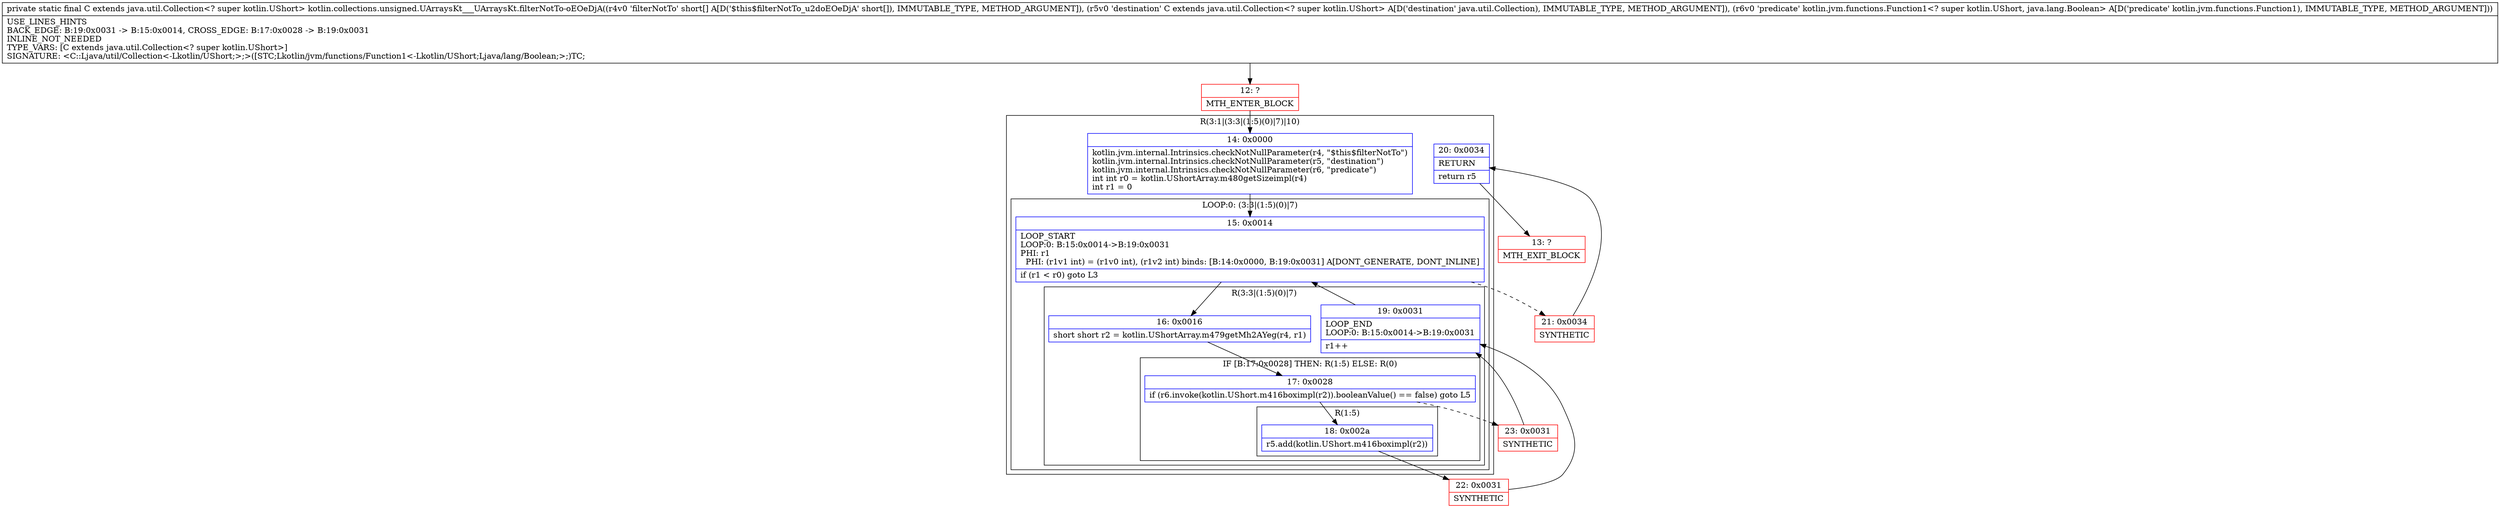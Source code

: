digraph "CFG forkotlin.collections.unsigned.UArraysKt___UArraysKt.filterNotTo\-oEOeDjA([SLjava\/util\/Collection;Lkotlin\/jvm\/functions\/Function1;)Ljava\/util\/Collection;" {
subgraph cluster_Region_1450025437 {
label = "R(3:1|(3:3|(1:5)(0)|7)|10)";
node [shape=record,color=blue];
Node_14 [shape=record,label="{14\:\ 0x0000|kotlin.jvm.internal.Intrinsics.checkNotNullParameter(r4, \"$this$filterNotTo\")\lkotlin.jvm.internal.Intrinsics.checkNotNullParameter(r5, \"destination\")\lkotlin.jvm.internal.Intrinsics.checkNotNullParameter(r6, \"predicate\")\lint int r0 = kotlin.UShortArray.m480getSizeimpl(r4)\lint r1 = 0\l}"];
subgraph cluster_LoopRegion_355291876 {
label = "LOOP:0: (3:3|(1:5)(0)|7)";
node [shape=record,color=blue];
Node_15 [shape=record,label="{15\:\ 0x0014|LOOP_START\lLOOP:0: B:15:0x0014\-\>B:19:0x0031\lPHI: r1 \l  PHI: (r1v1 int) = (r1v0 int), (r1v2 int) binds: [B:14:0x0000, B:19:0x0031] A[DONT_GENERATE, DONT_INLINE]\l|if (r1 \< r0) goto L3\l}"];
subgraph cluster_Region_1032802194 {
label = "R(3:3|(1:5)(0)|7)";
node [shape=record,color=blue];
Node_16 [shape=record,label="{16\:\ 0x0016|short short r2 = kotlin.UShortArray.m479getMh2AYeg(r4, r1)\l}"];
subgraph cluster_IfRegion_388248812 {
label = "IF [B:17:0x0028] THEN: R(1:5) ELSE: R(0)";
node [shape=record,color=blue];
Node_17 [shape=record,label="{17\:\ 0x0028|if (r6.invoke(kotlin.UShort.m416boximpl(r2)).booleanValue() == false) goto L5\l}"];
subgraph cluster_Region_754715804 {
label = "R(1:5)";
node [shape=record,color=blue];
Node_18 [shape=record,label="{18\:\ 0x002a|r5.add(kotlin.UShort.m416boximpl(r2))\l}"];
}
subgraph cluster_Region_232595918 {
label = "R(0)";
node [shape=record,color=blue];
}
}
Node_19 [shape=record,label="{19\:\ 0x0031|LOOP_END\lLOOP:0: B:15:0x0014\-\>B:19:0x0031\l|r1++\l}"];
}
}
Node_20 [shape=record,label="{20\:\ 0x0034|RETURN\l|return r5\l}"];
}
Node_12 [shape=record,color=red,label="{12\:\ ?|MTH_ENTER_BLOCK\l}"];
Node_22 [shape=record,color=red,label="{22\:\ 0x0031|SYNTHETIC\l}"];
Node_23 [shape=record,color=red,label="{23\:\ 0x0031|SYNTHETIC\l}"];
Node_21 [shape=record,color=red,label="{21\:\ 0x0034|SYNTHETIC\l}"];
Node_13 [shape=record,color=red,label="{13\:\ ?|MTH_EXIT_BLOCK\l}"];
MethodNode[shape=record,label="{private static final C extends java.util.Collection\<? super kotlin.UShort\> kotlin.collections.unsigned.UArraysKt___UArraysKt.filterNotTo\-oEOeDjA((r4v0 'filterNotTo' short[] A[D('$this$filterNotTo_u2doEOeDjA' short[]), IMMUTABLE_TYPE, METHOD_ARGUMENT]), (r5v0 'destination' C extends java.util.Collection\<? super kotlin.UShort\> A[D('destination' java.util.Collection), IMMUTABLE_TYPE, METHOD_ARGUMENT]), (r6v0 'predicate' kotlin.jvm.functions.Function1\<? super kotlin.UShort, java.lang.Boolean\> A[D('predicate' kotlin.jvm.functions.Function1), IMMUTABLE_TYPE, METHOD_ARGUMENT]))  | USE_LINES_HINTS\lBACK_EDGE: B:19:0x0031 \-\> B:15:0x0014, CROSS_EDGE: B:17:0x0028 \-\> B:19:0x0031\lINLINE_NOT_NEEDED\lTYPE_VARS: [C extends java.util.Collection\<? super kotlin.UShort\>]\lSIGNATURE: \<C::Ljava\/util\/Collection\<\-Lkotlin\/UShort;\>;\>([STC;Lkotlin\/jvm\/functions\/Function1\<\-Lkotlin\/UShort;Ljava\/lang\/Boolean;\>;)TC;\l}"];
MethodNode -> Node_12;Node_14 -> Node_15;
Node_15 -> Node_16;
Node_15 -> Node_21[style=dashed];
Node_16 -> Node_17;
Node_17 -> Node_18;
Node_17 -> Node_23[style=dashed];
Node_18 -> Node_22;
Node_19 -> Node_15;
Node_20 -> Node_13;
Node_12 -> Node_14;
Node_22 -> Node_19;
Node_23 -> Node_19;
Node_21 -> Node_20;
}

